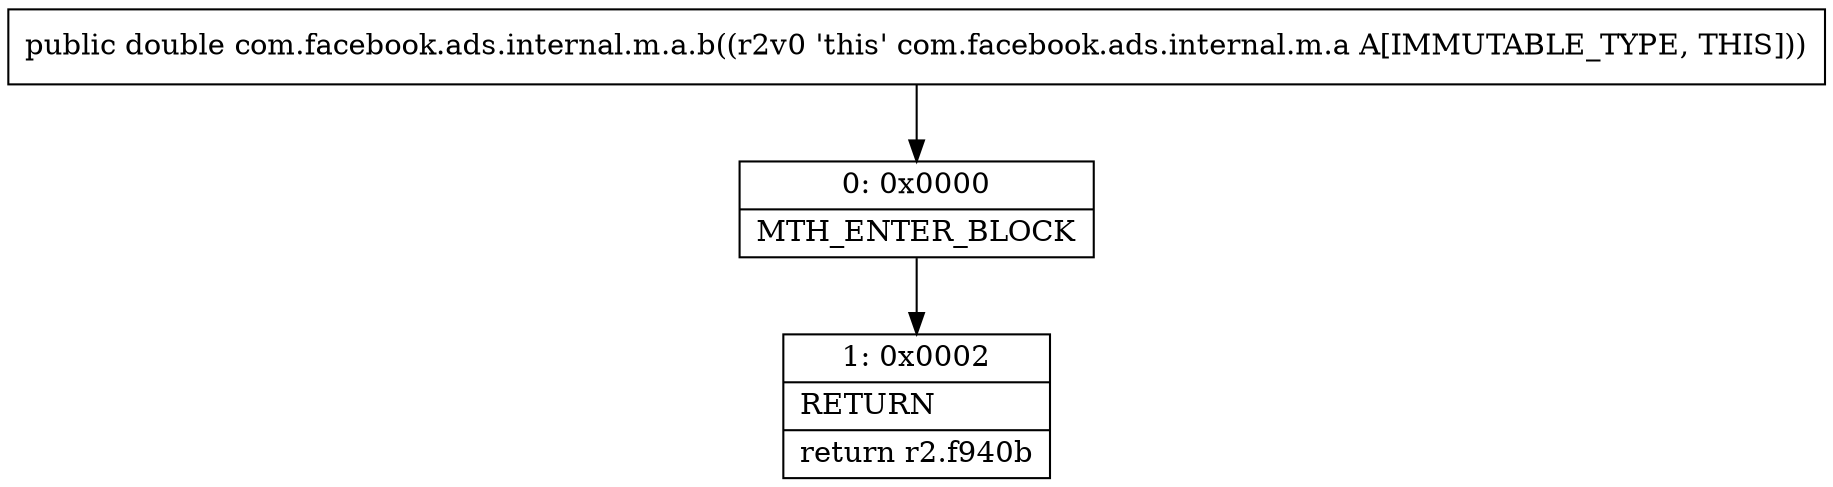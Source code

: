 digraph "CFG forcom.facebook.ads.internal.m.a.b()D" {
Node_0 [shape=record,label="{0\:\ 0x0000|MTH_ENTER_BLOCK\l}"];
Node_1 [shape=record,label="{1\:\ 0x0002|RETURN\l|return r2.f940b\l}"];
MethodNode[shape=record,label="{public double com.facebook.ads.internal.m.a.b((r2v0 'this' com.facebook.ads.internal.m.a A[IMMUTABLE_TYPE, THIS])) }"];
MethodNode -> Node_0;
Node_0 -> Node_1;
}

